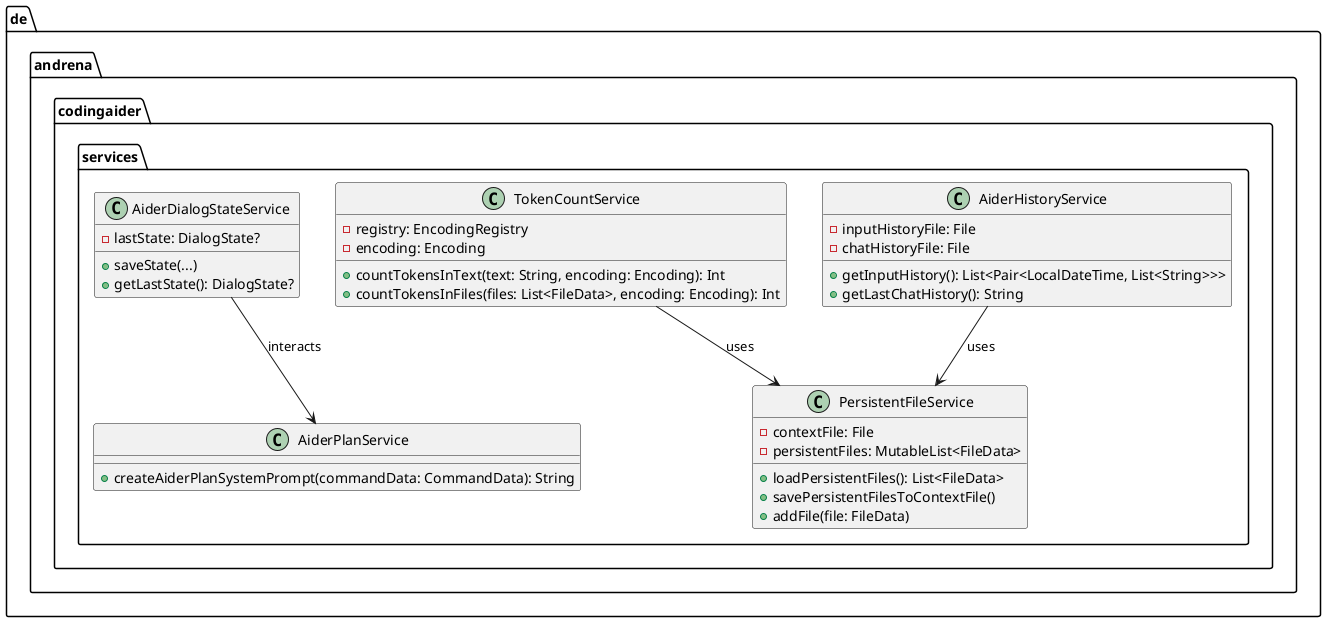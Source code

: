 @startuml

package "de.andrena.codingaider.services" {
    class AiderHistoryService {
        - inputHistoryFile: File
        - chatHistoryFile: File
        + getInputHistory(): List<Pair<LocalDateTime, List<String>>>
        + getLastChatHistory(): String
    }

    class TokenCountService {
        - registry: EncodingRegistry
        - encoding: Encoding
        + countTokensInText(text: String, encoding: Encoding): Int
        + countTokensInFiles(files: List<FileData>, encoding: Encoding): Int
    }

    class PersistentFileService {
        - contextFile: File
        - persistentFiles: MutableList<FileData>
        + loadPersistentFiles(): List<FileData>
        + savePersistentFilesToContextFile()
        + addFile(file: FileData)
    }

    class AiderDialogStateService {
        - lastState: DialogState?
        + saveState(...)
        + getLastState(): DialogState?
    }

    class AiderPlanService {
        + createAiderPlanSystemPrompt(commandData: CommandData): String
    }
}

AiderHistoryService --> PersistentFileService : uses
TokenCountService --> PersistentFileService : uses
AiderDialogStateService --> AiderPlanService : interacts

@enduml
